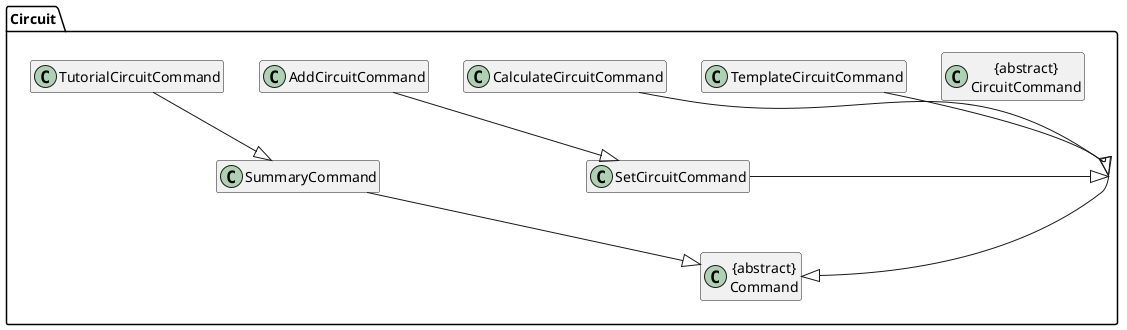 @startuml

hide member
package "Circuit" {
Class "{abstract}\nCircuitCommand" as Circuit
Class "TemplateCircuitCommand" as Template
Class "SetCircuitCommand" as Set
Class "AddCircuitCommand" as Add
Class "CalculateCircuitCommand" as Calc
Class "TutorialCircuitCommand" as Help
Class "SummaryCommand" as Summary
Class "{abstract}\nCommand" as Comd
}
Help --|> Summary
Template --|> Circuit
Set --|> Circuit
Calc --|> Circuit
Add --|> Set
Summary --|> Comd
Circuit --|> Comd

@enduml